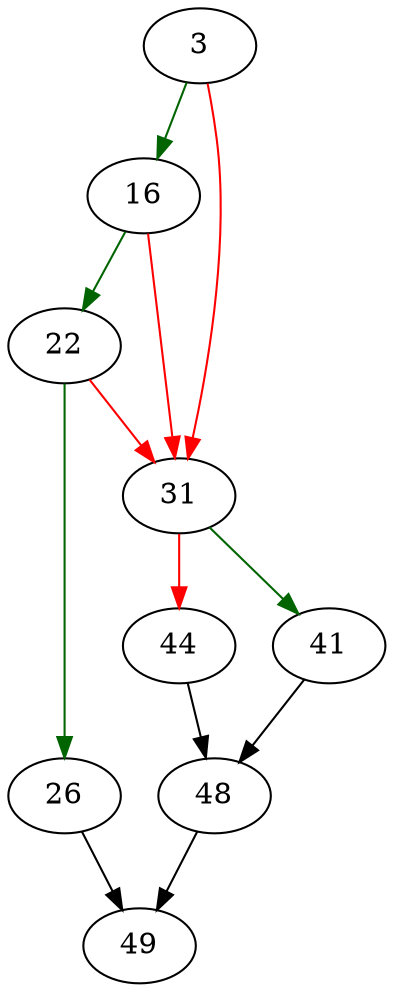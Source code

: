 strict digraph "sqlite3ExprCodeTemp" {
	// Node definitions.
	3 [entry=true];
	16;
	31;
	22;
	26;
	49;
	41;
	44;
	48;

	// Edge definitions.
	3 -> 16 [
		color=darkgreen
		cond=true
	];
	3 -> 31 [
		color=red
		cond=false
	];
	16 -> 31 [
		color=red
		cond=false
	];
	16 -> 22 [
		color=darkgreen
		cond=true
	];
	31 -> 41 [
		color=darkgreen
		cond=true
	];
	31 -> 44 [
		color=red
		cond=false
	];
	22 -> 31 [
		color=red
		cond=false
	];
	22 -> 26 [
		color=darkgreen
		cond=true
	];
	26 -> 49;
	41 -> 48;
	44 -> 48;
	48 -> 49;
}